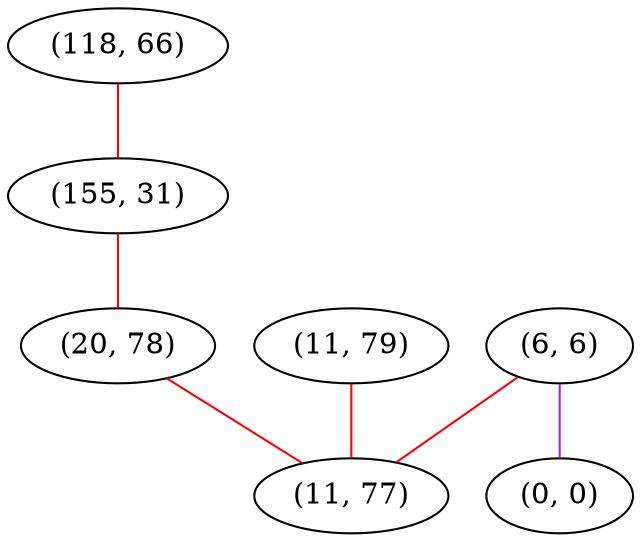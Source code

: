 graph "" {
"(118, 66)";
"(6, 6)";
"(0, 0)";
"(155, 31)";
"(11, 79)";
"(20, 78)";
"(11, 77)";
"(118, 66)" -- "(155, 31)"  [color=red, key=0, weight=1];
"(6, 6)" -- "(0, 0)"  [color=purple, key=0, weight=4];
"(6, 6)" -- "(11, 77)"  [color=red, key=0, weight=1];
"(155, 31)" -- "(20, 78)"  [color=red, key=0, weight=1];
"(11, 79)" -- "(11, 77)"  [color=red, key=0, weight=1];
"(20, 78)" -- "(11, 77)"  [color=red, key=0, weight=1];
}
